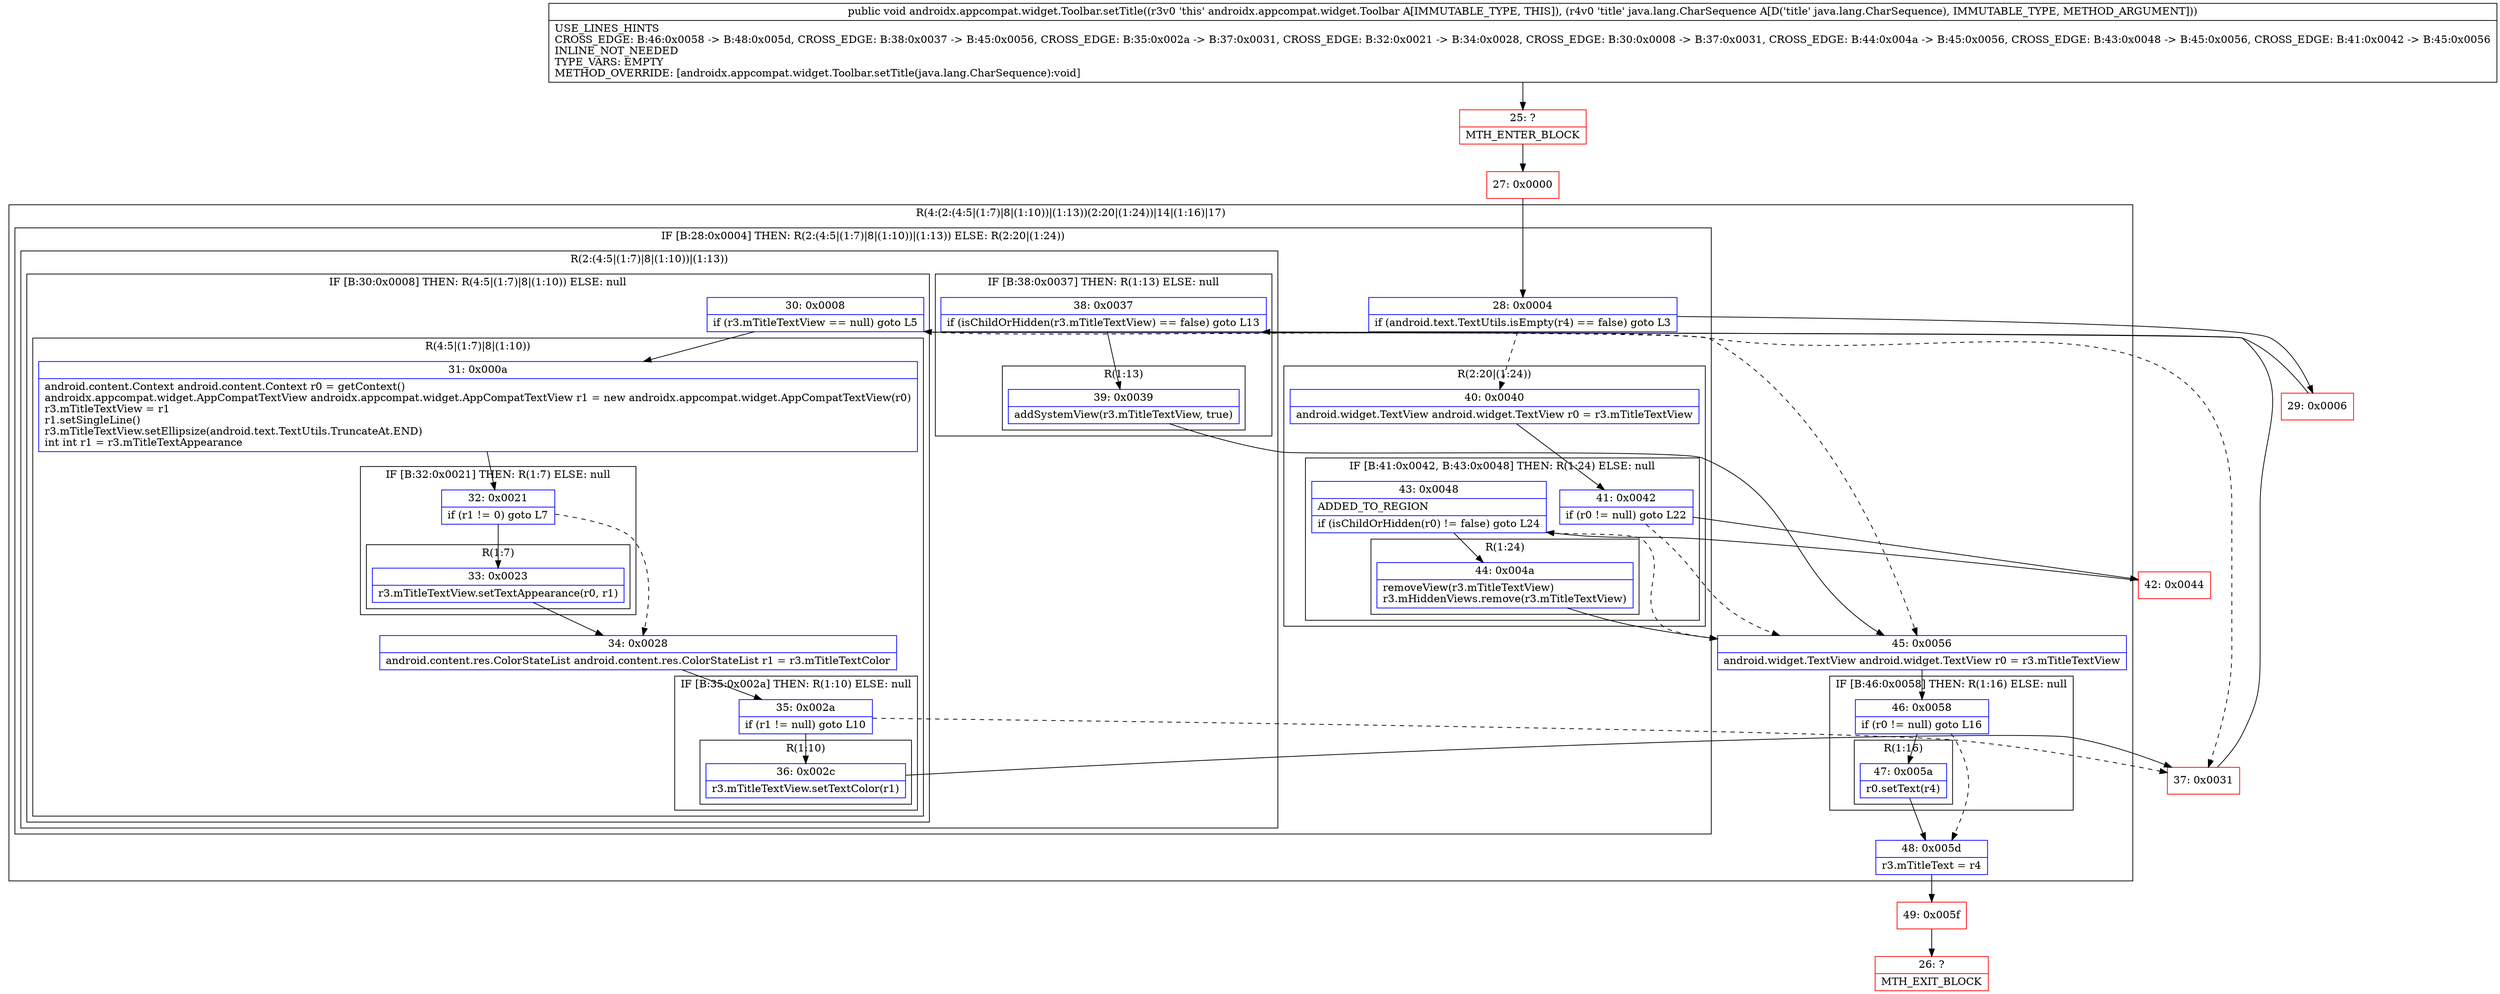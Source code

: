 digraph "CFG forandroidx.appcompat.widget.Toolbar.setTitle(Ljava\/lang\/CharSequence;)V" {
subgraph cluster_Region_368412706 {
label = "R(4:(2:(4:5|(1:7)|8|(1:10))|(1:13))(2:20|(1:24))|14|(1:16)|17)";
node [shape=record,color=blue];
subgraph cluster_IfRegion_1098124455 {
label = "IF [B:28:0x0004] THEN: R(2:(4:5|(1:7)|8|(1:10))|(1:13)) ELSE: R(2:20|(1:24))";
node [shape=record,color=blue];
Node_28 [shape=record,label="{28\:\ 0x0004|if (android.text.TextUtils.isEmpty(r4) == false) goto L3\l}"];
subgraph cluster_Region_1845479148 {
label = "R(2:(4:5|(1:7)|8|(1:10))|(1:13))";
node [shape=record,color=blue];
subgraph cluster_IfRegion_694938089 {
label = "IF [B:30:0x0008] THEN: R(4:5|(1:7)|8|(1:10)) ELSE: null";
node [shape=record,color=blue];
Node_30 [shape=record,label="{30\:\ 0x0008|if (r3.mTitleTextView == null) goto L5\l}"];
subgraph cluster_Region_747864991 {
label = "R(4:5|(1:7)|8|(1:10))";
node [shape=record,color=blue];
Node_31 [shape=record,label="{31\:\ 0x000a|android.content.Context android.content.Context r0 = getContext()\landroidx.appcompat.widget.AppCompatTextView androidx.appcompat.widget.AppCompatTextView r1 = new androidx.appcompat.widget.AppCompatTextView(r0)\lr3.mTitleTextView = r1\lr1.setSingleLine()\lr3.mTitleTextView.setEllipsize(android.text.TextUtils.TruncateAt.END)\lint int r1 = r3.mTitleTextAppearance\l}"];
subgraph cluster_IfRegion_2046389176 {
label = "IF [B:32:0x0021] THEN: R(1:7) ELSE: null";
node [shape=record,color=blue];
Node_32 [shape=record,label="{32\:\ 0x0021|if (r1 != 0) goto L7\l}"];
subgraph cluster_Region_362724023 {
label = "R(1:7)";
node [shape=record,color=blue];
Node_33 [shape=record,label="{33\:\ 0x0023|r3.mTitleTextView.setTextAppearance(r0, r1)\l}"];
}
}
Node_34 [shape=record,label="{34\:\ 0x0028|android.content.res.ColorStateList android.content.res.ColorStateList r1 = r3.mTitleTextColor\l}"];
subgraph cluster_IfRegion_1489082413 {
label = "IF [B:35:0x002a] THEN: R(1:10) ELSE: null";
node [shape=record,color=blue];
Node_35 [shape=record,label="{35\:\ 0x002a|if (r1 != null) goto L10\l}"];
subgraph cluster_Region_1753114577 {
label = "R(1:10)";
node [shape=record,color=blue];
Node_36 [shape=record,label="{36\:\ 0x002c|r3.mTitleTextView.setTextColor(r1)\l}"];
}
}
}
}
subgraph cluster_IfRegion_1120208348 {
label = "IF [B:38:0x0037] THEN: R(1:13) ELSE: null";
node [shape=record,color=blue];
Node_38 [shape=record,label="{38\:\ 0x0037|if (isChildOrHidden(r3.mTitleTextView) == false) goto L13\l}"];
subgraph cluster_Region_590690327 {
label = "R(1:13)";
node [shape=record,color=blue];
Node_39 [shape=record,label="{39\:\ 0x0039|addSystemView(r3.mTitleTextView, true)\l}"];
}
}
}
subgraph cluster_Region_461452575 {
label = "R(2:20|(1:24))";
node [shape=record,color=blue];
Node_40 [shape=record,label="{40\:\ 0x0040|android.widget.TextView android.widget.TextView r0 = r3.mTitleTextView\l}"];
subgraph cluster_IfRegion_378857510 {
label = "IF [B:41:0x0042, B:43:0x0048] THEN: R(1:24) ELSE: null";
node [shape=record,color=blue];
Node_41 [shape=record,label="{41\:\ 0x0042|if (r0 != null) goto L22\l}"];
Node_43 [shape=record,label="{43\:\ 0x0048|ADDED_TO_REGION\l|if (isChildOrHidden(r0) != false) goto L24\l}"];
subgraph cluster_Region_820924987 {
label = "R(1:24)";
node [shape=record,color=blue];
Node_44 [shape=record,label="{44\:\ 0x004a|removeView(r3.mTitleTextView)\lr3.mHiddenViews.remove(r3.mTitleTextView)\l}"];
}
}
}
}
Node_45 [shape=record,label="{45\:\ 0x0056|android.widget.TextView android.widget.TextView r0 = r3.mTitleTextView\l}"];
subgraph cluster_IfRegion_256669924 {
label = "IF [B:46:0x0058] THEN: R(1:16) ELSE: null";
node [shape=record,color=blue];
Node_46 [shape=record,label="{46\:\ 0x0058|if (r0 != null) goto L16\l}"];
subgraph cluster_Region_502762975 {
label = "R(1:16)";
node [shape=record,color=blue];
Node_47 [shape=record,label="{47\:\ 0x005a|r0.setText(r4)\l}"];
}
}
Node_48 [shape=record,label="{48\:\ 0x005d|r3.mTitleText = r4\l}"];
}
Node_25 [shape=record,color=red,label="{25\:\ ?|MTH_ENTER_BLOCK\l}"];
Node_27 [shape=record,color=red,label="{27\:\ 0x0000}"];
Node_29 [shape=record,color=red,label="{29\:\ 0x0006}"];
Node_37 [shape=record,color=red,label="{37\:\ 0x0031}"];
Node_49 [shape=record,color=red,label="{49\:\ 0x005f}"];
Node_26 [shape=record,color=red,label="{26\:\ ?|MTH_EXIT_BLOCK\l}"];
Node_42 [shape=record,color=red,label="{42\:\ 0x0044}"];
MethodNode[shape=record,label="{public void androidx.appcompat.widget.Toolbar.setTitle((r3v0 'this' androidx.appcompat.widget.Toolbar A[IMMUTABLE_TYPE, THIS]), (r4v0 'title' java.lang.CharSequence A[D('title' java.lang.CharSequence), IMMUTABLE_TYPE, METHOD_ARGUMENT]))  | USE_LINES_HINTS\lCROSS_EDGE: B:46:0x0058 \-\> B:48:0x005d, CROSS_EDGE: B:38:0x0037 \-\> B:45:0x0056, CROSS_EDGE: B:35:0x002a \-\> B:37:0x0031, CROSS_EDGE: B:32:0x0021 \-\> B:34:0x0028, CROSS_EDGE: B:30:0x0008 \-\> B:37:0x0031, CROSS_EDGE: B:44:0x004a \-\> B:45:0x0056, CROSS_EDGE: B:43:0x0048 \-\> B:45:0x0056, CROSS_EDGE: B:41:0x0042 \-\> B:45:0x0056\lINLINE_NOT_NEEDED\lTYPE_VARS: EMPTY\lMETHOD_OVERRIDE: [androidx.appcompat.widget.Toolbar.setTitle(java.lang.CharSequence):void]\l}"];
MethodNode -> Node_25;Node_28 -> Node_29;
Node_28 -> Node_40[style=dashed];
Node_30 -> Node_31;
Node_30 -> Node_37[style=dashed];
Node_31 -> Node_32;
Node_32 -> Node_33;
Node_32 -> Node_34[style=dashed];
Node_33 -> Node_34;
Node_34 -> Node_35;
Node_35 -> Node_36;
Node_35 -> Node_37[style=dashed];
Node_36 -> Node_37;
Node_38 -> Node_39;
Node_38 -> Node_45[style=dashed];
Node_39 -> Node_45;
Node_40 -> Node_41;
Node_41 -> Node_42;
Node_41 -> Node_45[style=dashed];
Node_43 -> Node_44;
Node_43 -> Node_45[style=dashed];
Node_44 -> Node_45;
Node_45 -> Node_46;
Node_46 -> Node_47;
Node_46 -> Node_48[style=dashed];
Node_47 -> Node_48;
Node_48 -> Node_49;
Node_25 -> Node_27;
Node_27 -> Node_28;
Node_29 -> Node_30;
Node_37 -> Node_38;
Node_49 -> Node_26;
Node_42 -> Node_43;
}

